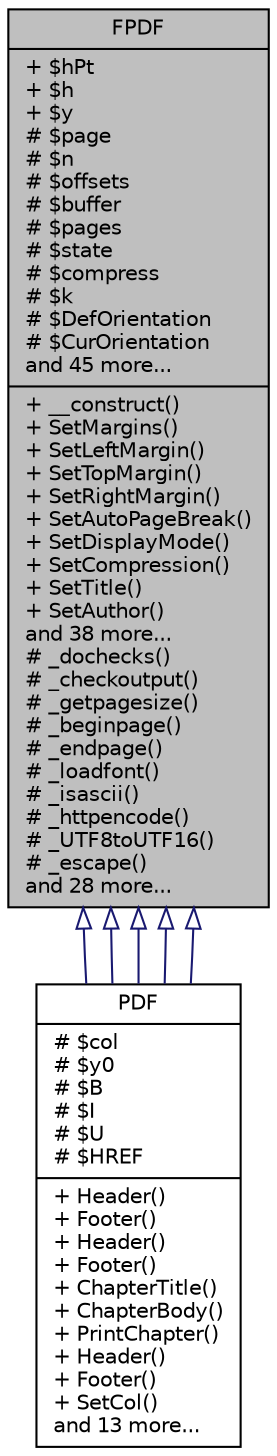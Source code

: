 digraph "FPDF"
{
 // LATEX_PDF_SIZE
  edge [fontname="Helvetica",fontsize="10",labelfontname="Helvetica",labelfontsize="10"];
  node [fontname="Helvetica",fontsize="10",shape=record];
  Node0 [label="{FPDF\n|+ $hPt\l+ $h\l+ $y\l# $page\l# $n\l# $offsets\l# $buffer\l# $pages\l# $state\l# $compress\l# $k\l# $DefOrientation\l# $CurOrientation\land 45 more...\l|+ __construct()\l+ SetMargins()\l+ SetLeftMargin()\l+ SetTopMargin()\l+ SetRightMargin()\l+ SetAutoPageBreak()\l+ SetDisplayMode()\l+ SetCompression()\l+ SetTitle()\l+ SetAuthor()\land 38 more...\l# _dochecks()\l# _checkoutput()\l# _getpagesize()\l# _beginpage()\l# _endpage()\l# _loadfont()\l# _isascii()\l# _httpencode()\l# _UTF8toUTF16()\l# _escape()\land 28 more...\l}",height=0.2,width=0.4,color="black", fillcolor="grey75", style="filled", fontcolor="black",tooltip=" "];
  Node0 -> Node1 [dir="back",color="midnightblue",fontsize="10",style="solid",arrowtail="onormal",fontname="Helvetica"];
  Node1 [label="{PDF\n|# $col\l# $y0\l# $B\l# $I\l# $U\l# $HREF\l|+ Header()\l+ Footer()\l+ Header()\l+ Footer()\l+ ChapterTitle()\l+ ChapterBody()\l+ PrintChapter()\l+ Header()\l+ Footer()\l+ SetCol()\land 13 more...\l}",height=0.2,width=0.4,color="black", fillcolor="white", style="filled",URL="$class_p_d_f.html",tooltip=" "];
  Node0 -> Node1 [dir="back",color="midnightblue",fontsize="10",style="solid",arrowtail="onormal",fontname="Helvetica"];
  Node0 -> Node1 [dir="back",color="midnightblue",fontsize="10",style="solid",arrowtail="onormal",fontname="Helvetica"];
  Node0 -> Node1 [dir="back",color="midnightblue",fontsize="10",style="solid",arrowtail="onormal",fontname="Helvetica"];
  Node0 -> Node1 [dir="back",color="midnightblue",fontsize="10",style="solid",arrowtail="onormal",fontname="Helvetica"];
}
